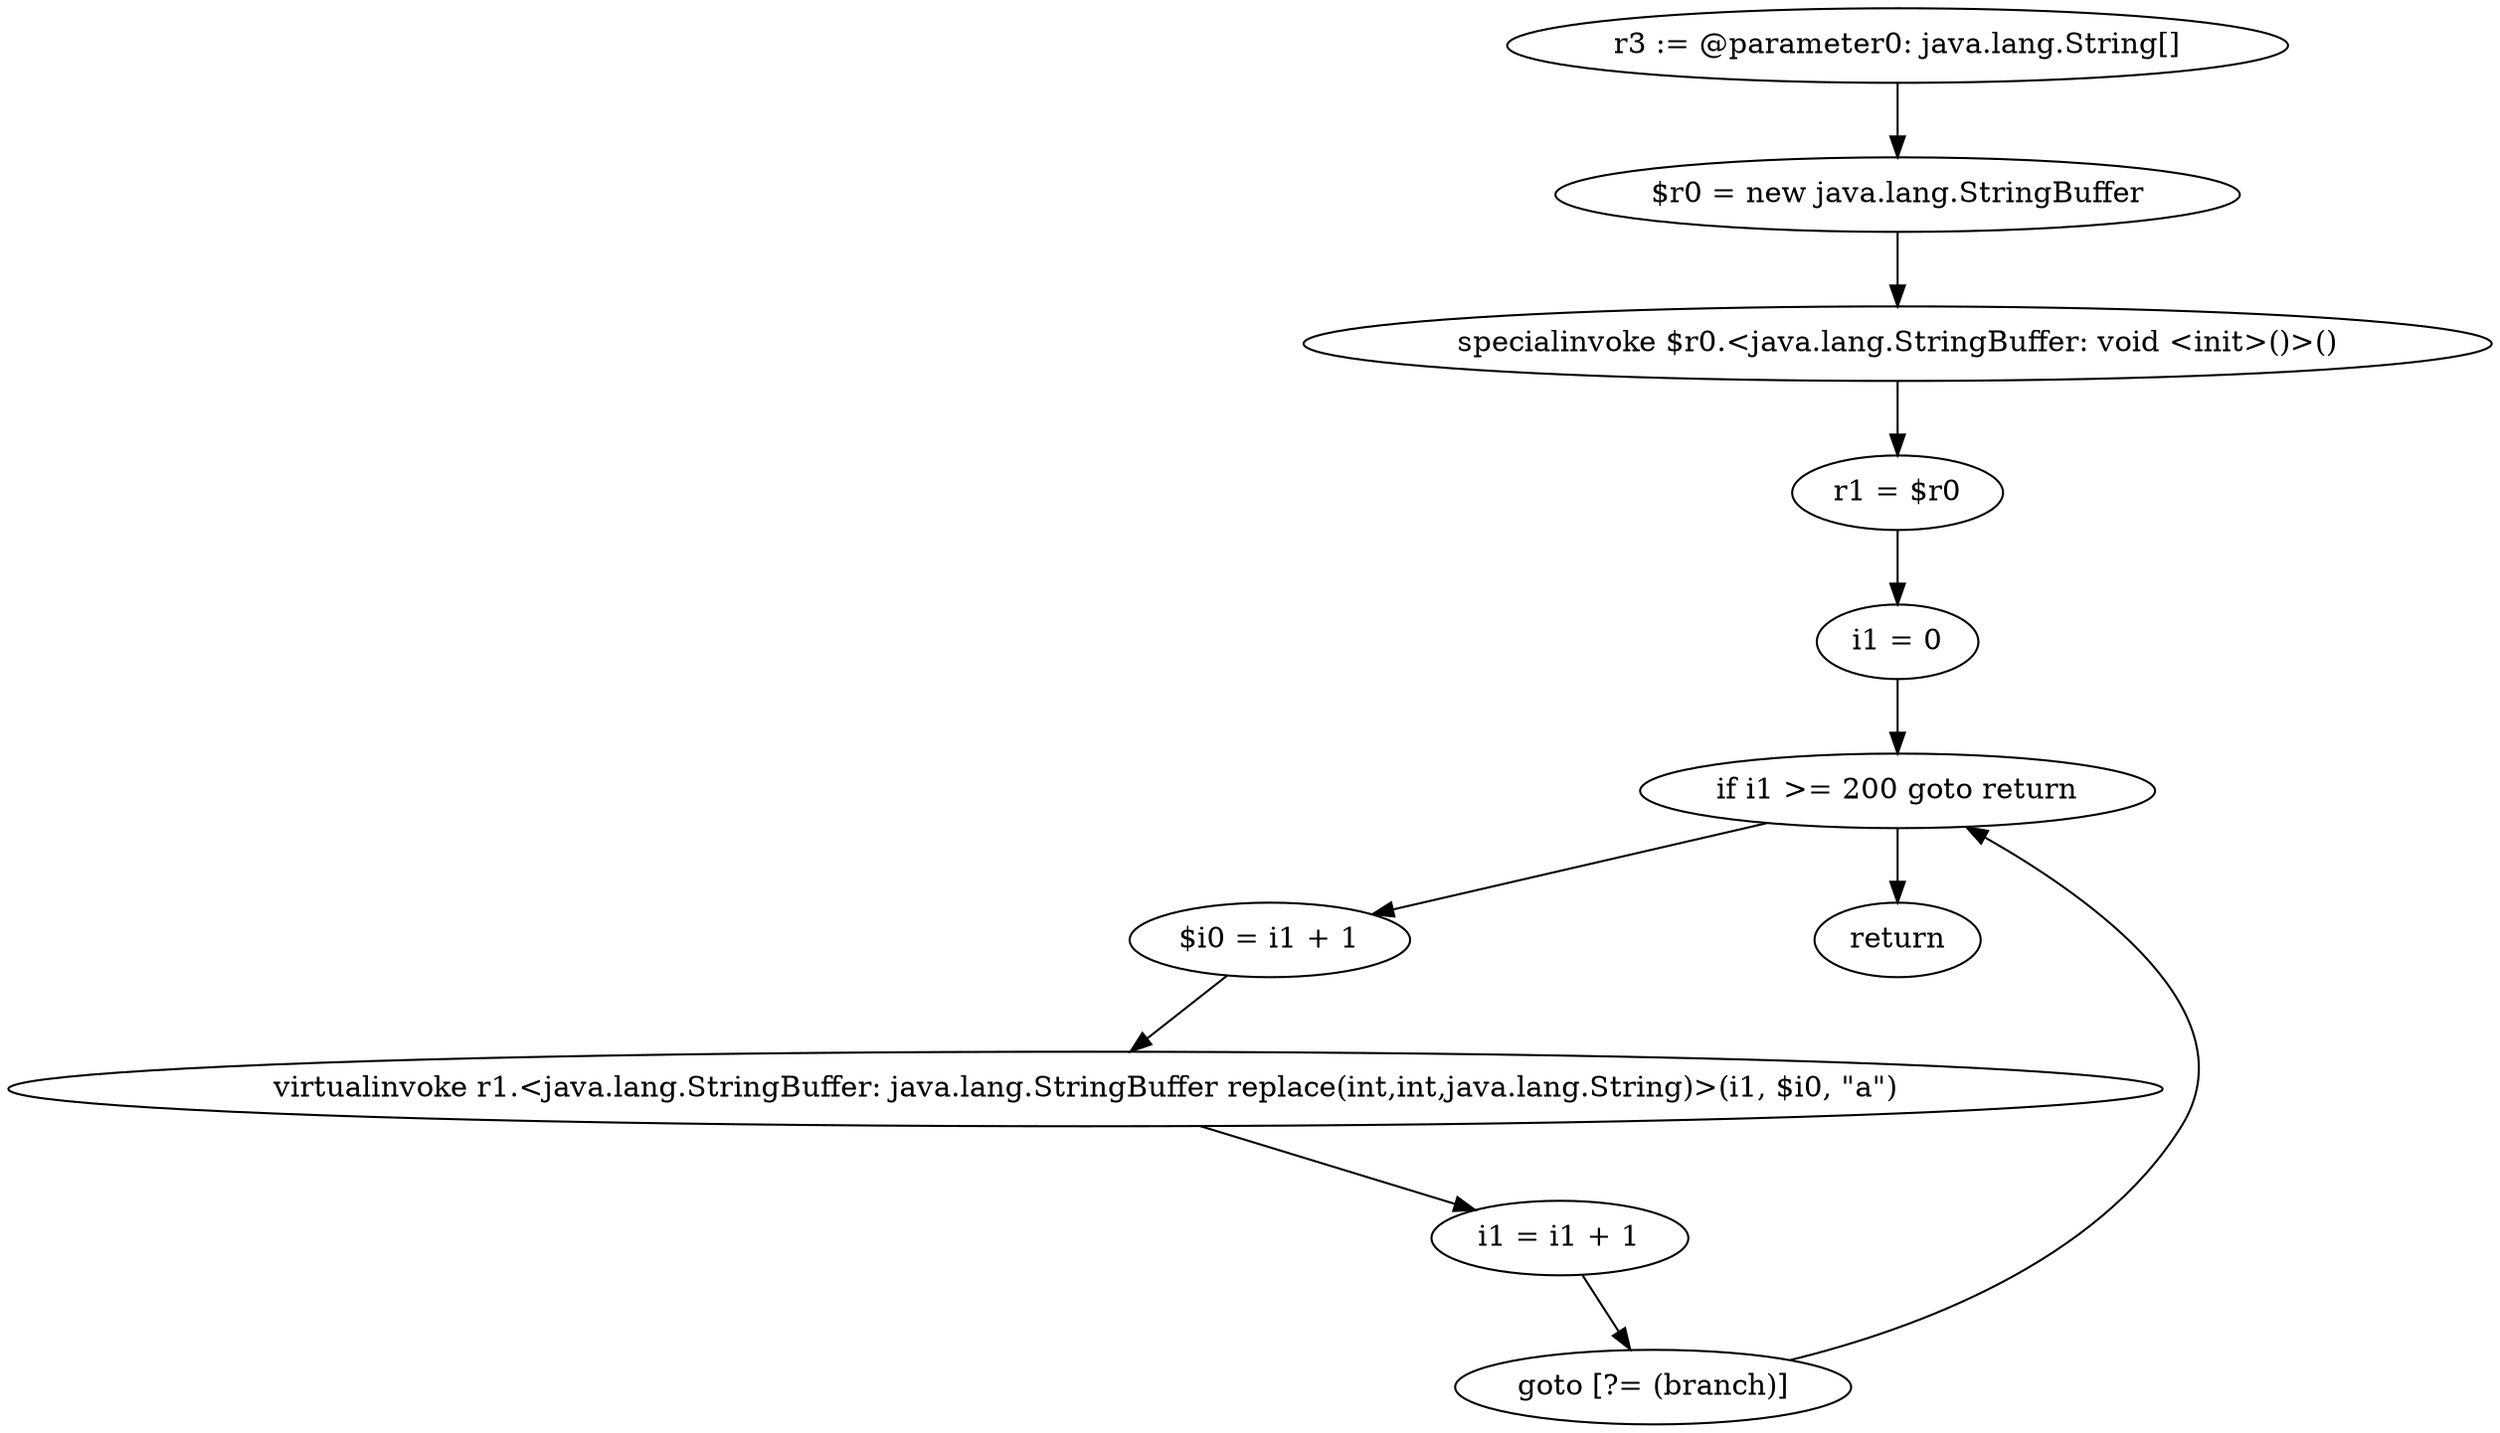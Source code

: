digraph "unitGraph" {
    "r3 := @parameter0: java.lang.String[]"
    "$r0 = new java.lang.StringBuffer"
    "specialinvoke $r0.<java.lang.StringBuffer: void <init>()>()"
    "r1 = $r0"
    "i1 = 0"
    "if i1 >= 200 goto return"
    "$i0 = i1 + 1"
    "virtualinvoke r1.<java.lang.StringBuffer: java.lang.StringBuffer replace(int,int,java.lang.String)>(i1, $i0, \"a\")"
    "i1 = i1 + 1"
    "goto [?= (branch)]"
    "return"
    "r3 := @parameter0: java.lang.String[]"->"$r0 = new java.lang.StringBuffer";
    "$r0 = new java.lang.StringBuffer"->"specialinvoke $r0.<java.lang.StringBuffer: void <init>()>()";
    "specialinvoke $r0.<java.lang.StringBuffer: void <init>()>()"->"r1 = $r0";
    "r1 = $r0"->"i1 = 0";
    "i1 = 0"->"if i1 >= 200 goto return";
    "if i1 >= 200 goto return"->"$i0 = i1 + 1";
    "if i1 >= 200 goto return"->"return";
    "$i0 = i1 + 1"->"virtualinvoke r1.<java.lang.StringBuffer: java.lang.StringBuffer replace(int,int,java.lang.String)>(i1, $i0, \"a\")";
    "virtualinvoke r1.<java.lang.StringBuffer: java.lang.StringBuffer replace(int,int,java.lang.String)>(i1, $i0, \"a\")"->"i1 = i1 + 1";
    "i1 = i1 + 1"->"goto [?= (branch)]";
    "goto [?= (branch)]"->"if i1 >= 200 goto return";
}
